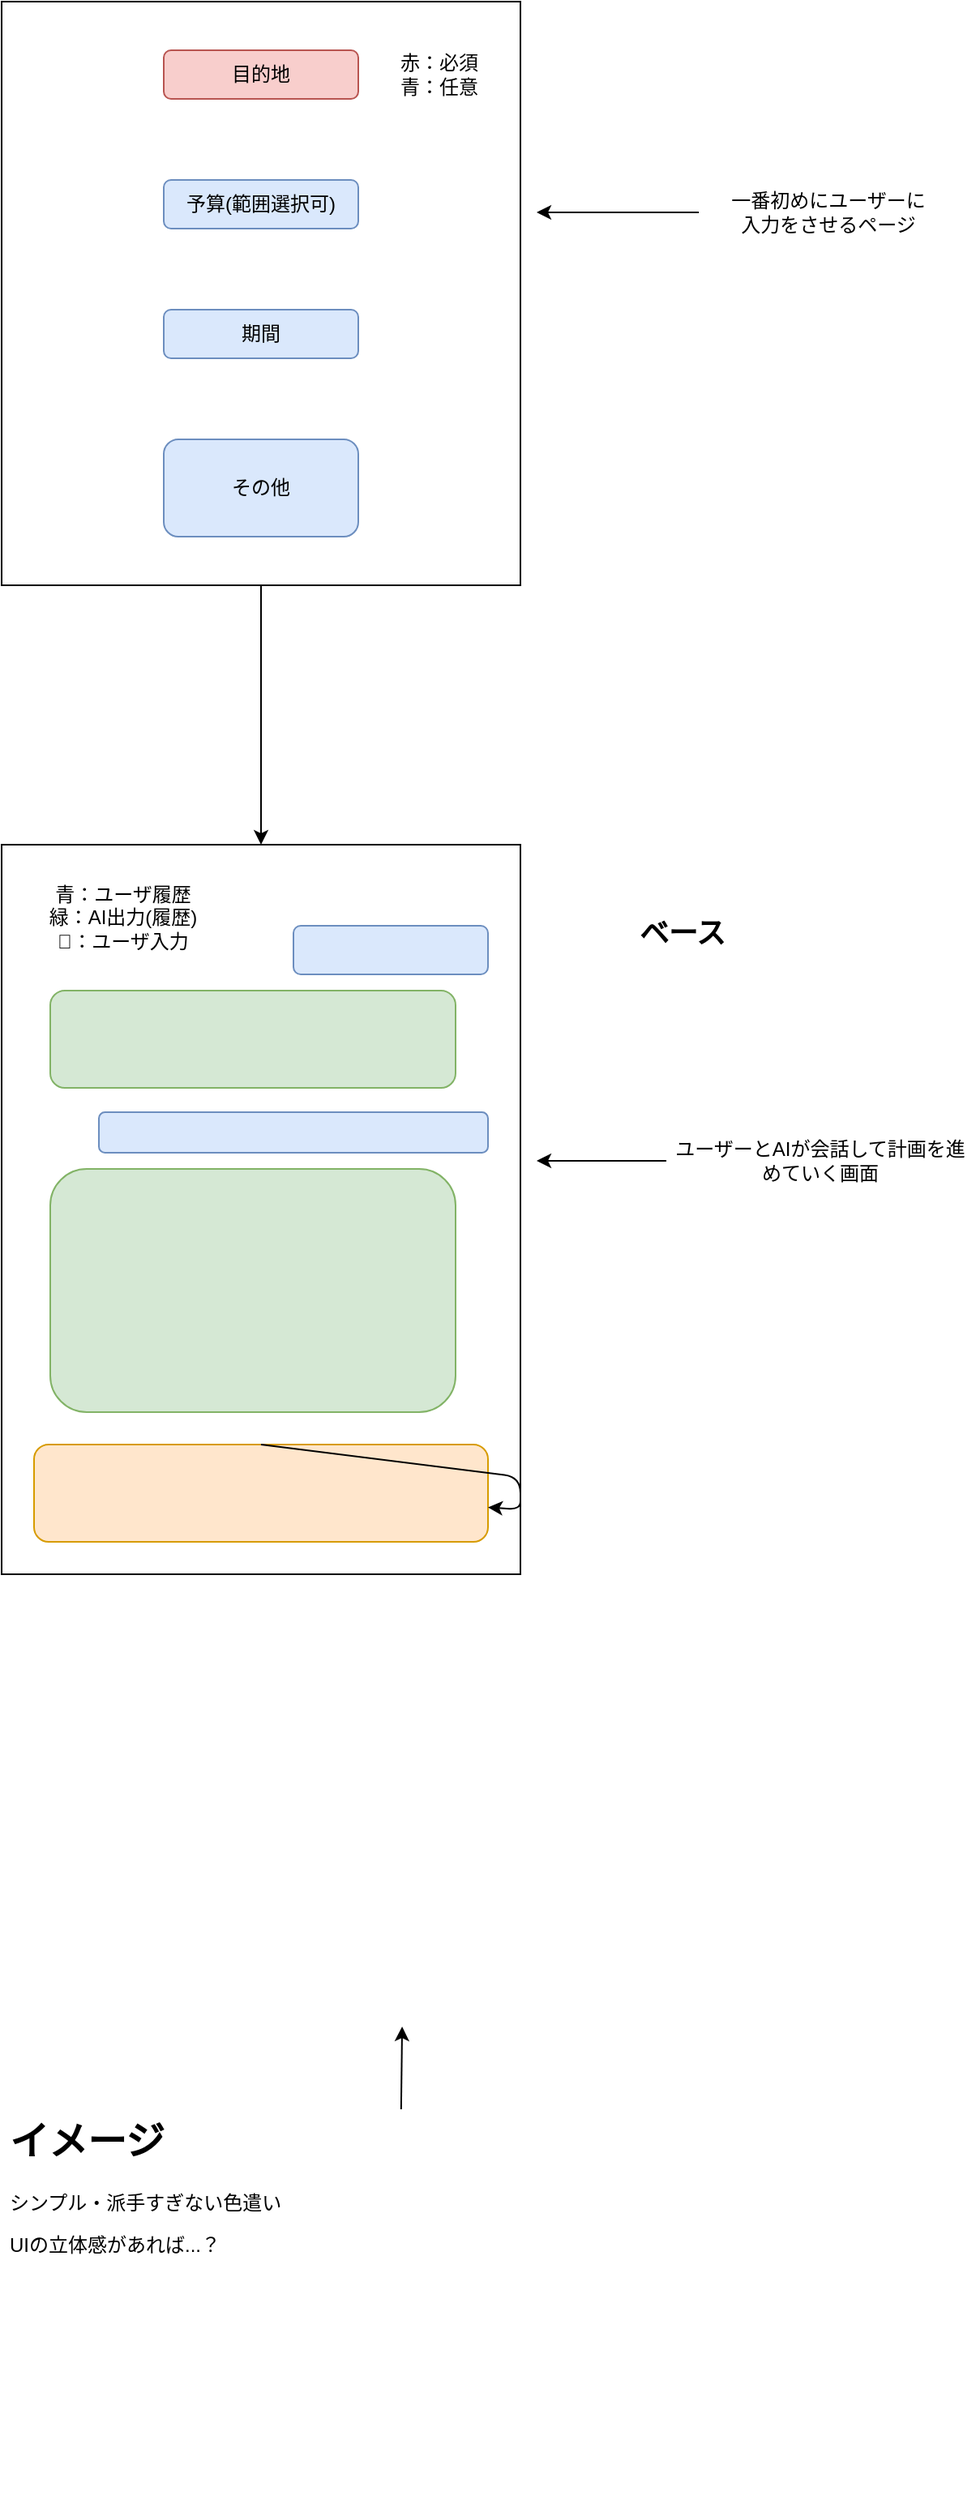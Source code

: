 <mxfile>
    <diagram id="O2Qe81dDtRA44UWxR8Nd" name="ページ1">
        <mxGraphModel dx="788" dy="541" grid="1" gridSize="10" guides="1" tooltips="1" connect="1" arrows="1" fold="1" page="1" pageScale="1" pageWidth="827" pageHeight="1169" math="0" shadow="0">
            <root>
                <mxCell id="0"/>
                <mxCell id="1" parent="0"/>
                <mxCell id="7" style="edgeStyle=none;html=1;entryX=0.5;entryY=0;entryDx=0;entryDy=0;" edge="1" parent="1" source="3" target="6">
                    <mxGeometry relative="1" as="geometry"/>
                </mxCell>
                <mxCell id="3" value="" style="rounded=0;whiteSpace=wrap;html=1;" parent="1" vertex="1">
                    <mxGeometry x="160" y="40" width="320" height="360" as="geometry"/>
                </mxCell>
                <mxCell id="6" value="" style="rounded=0;whiteSpace=wrap;html=1;" vertex="1" parent="1">
                    <mxGeometry x="160" y="560" width="320" height="450" as="geometry"/>
                </mxCell>
                <mxCell id="8" value="目的地" style="rounded=1;whiteSpace=wrap;html=1;fillColor=#f8cecc;strokeColor=#b85450;" vertex="1" parent="1">
                    <mxGeometry x="260" y="70" width="120" height="30" as="geometry"/>
                </mxCell>
                <mxCell id="9" value="予算(範囲選択可)" style="rounded=1;whiteSpace=wrap;html=1;fillColor=#dae8fc;strokeColor=#6c8ebf;" vertex="1" parent="1">
                    <mxGeometry x="260" y="150" width="120" height="30" as="geometry"/>
                </mxCell>
                <mxCell id="10" value="期間" style="rounded=1;whiteSpace=wrap;html=1;fillColor=#dae8fc;strokeColor=#6c8ebf;" vertex="1" parent="1">
                    <mxGeometry x="260" y="230" width="120" height="30" as="geometry"/>
                </mxCell>
                <mxCell id="11" value="その他" style="rounded=1;whiteSpace=wrap;html=1;fillColor=#dae8fc;strokeColor=#6c8ebf;" vertex="1" parent="1">
                    <mxGeometry x="260" y="310" width="120" height="60" as="geometry"/>
                </mxCell>
                <mxCell id="12" value="赤：必須&lt;br&gt;青：任意" style="text;html=1;strokeColor=none;fillColor=none;align=center;verticalAlign=middle;whiteSpace=wrap;rounded=0;" vertex="1" parent="1">
                    <mxGeometry x="400" y="70" width="60" height="30" as="geometry"/>
                </mxCell>
                <mxCell id="14" style="edgeStyle=none;html=1;" edge="1" parent="1" source="13">
                    <mxGeometry relative="1" as="geometry">
                        <mxPoint x="490" y="170" as="targetPoint"/>
                    </mxGeometry>
                </mxCell>
                <mxCell id="13" value="一番初めにユーザーに&lt;br&gt;入力をさせるページ&lt;br&gt;" style="text;html=1;strokeColor=none;fillColor=none;align=center;verticalAlign=middle;whiteSpace=wrap;rounded=0;" vertex="1" parent="1">
                    <mxGeometry x="590" y="130" width="160" height="80" as="geometry"/>
                </mxCell>
                <mxCell id="17" style="edgeStyle=none;html=1;" edge="1" parent="1" source="15">
                    <mxGeometry relative="1" as="geometry">
                        <mxPoint x="490" y="755" as="targetPoint"/>
                    </mxGeometry>
                </mxCell>
                <mxCell id="15" value="ユーザーとAIが会話して計画を進めていく画面" style="text;html=1;strokeColor=none;fillColor=none;align=center;verticalAlign=middle;whiteSpace=wrap;rounded=0;" vertex="1" parent="1">
                    <mxGeometry x="570" y="680" width="190" height="150" as="geometry"/>
                </mxCell>
                <mxCell id="21" value="" style="rounded=1;whiteSpace=wrap;html=1;fillColor=#dae8fc;strokeColor=#6c8ebf;" vertex="1" parent="1">
                    <mxGeometry x="340" y="610" width="120" height="30" as="geometry"/>
                </mxCell>
                <mxCell id="22" value="" style="rounded=1;whiteSpace=wrap;html=1;fillColor=#d5e8d4;strokeColor=#82b366;" vertex="1" parent="1">
                    <mxGeometry x="190" y="650" width="250" height="60" as="geometry"/>
                </mxCell>
                <mxCell id="23" value="" style="rounded=1;whiteSpace=wrap;html=1;fillColor=#ffe6cc;strokeColor=#d79b00;" vertex="1" parent="1">
                    <mxGeometry x="180" y="930" width="280" height="60" as="geometry"/>
                </mxCell>
                <mxCell id="24" value="" style="rounded=1;whiteSpace=wrap;html=1;fillColor=#dae8fc;strokeColor=#6c8ebf;" vertex="1" parent="1">
                    <mxGeometry x="220" y="725" width="240" height="25" as="geometry"/>
                </mxCell>
                <mxCell id="25" value="" style="rounded=1;whiteSpace=wrap;html=1;fillColor=#d5e8d4;strokeColor=#82b366;" vertex="1" parent="1">
                    <mxGeometry x="190" y="760" width="250" height="150" as="geometry"/>
                </mxCell>
                <mxCell id="26" value="青：ユーザ履歴&lt;br&gt;緑：AI出力(履歴)&lt;br&gt;🍊：ユーザ入力" style="text;html=1;strokeColor=none;fillColor=none;align=center;verticalAlign=middle;whiteSpace=wrap;rounded=0;" vertex="1" parent="1">
                    <mxGeometry x="180" y="570" width="110" height="70" as="geometry"/>
                </mxCell>
                <mxCell id="28" value="&lt;h2&gt;ベース&lt;/h2&gt;" style="text;html=1;strokeColor=none;fillColor=none;align=center;verticalAlign=middle;whiteSpace=wrap;rounded=0;" vertex="1" parent="1">
                    <mxGeometry x="550" y="600" width="60" height="30" as="geometry"/>
                </mxCell>
                <mxCell id="29" style="edgeStyle=none;html=1;exitX=0.5;exitY=0;exitDx=0;exitDy=0;" edge="1" parent="1" source="23" target="23">
                    <mxGeometry relative="1" as="geometry"/>
                </mxCell>
                <mxCell id="33" style="edgeStyle=none;html=1;" edge="1" parent="1" source="32">
                    <mxGeometry relative="1" as="geometry">
                        <mxPoint x="407.034" y="1289" as="targetPoint"/>
                    </mxGeometry>
                </mxCell>
                <mxCell id="32" value="&lt;h1&gt;イメージ&lt;/h1&gt;&lt;p&gt;シンプル・派手すぎない色遣い&lt;/p&gt;&lt;p&gt;UIの立体感があれば...？&lt;/p&gt;&lt;p&gt;&lt;br&gt;&lt;/p&gt;" style="text;html=1;strokeColor=none;fillColor=none;spacing=5;spacingTop=-20;whiteSpace=wrap;overflow=hidden;rounded=0;" vertex="1" parent="1">
                    <mxGeometry x="160" y="1340" width="490" height="240" as="geometry"/>
                </mxCell>
            </root>
        </mxGraphModel>
    </diagram>
</mxfile>
